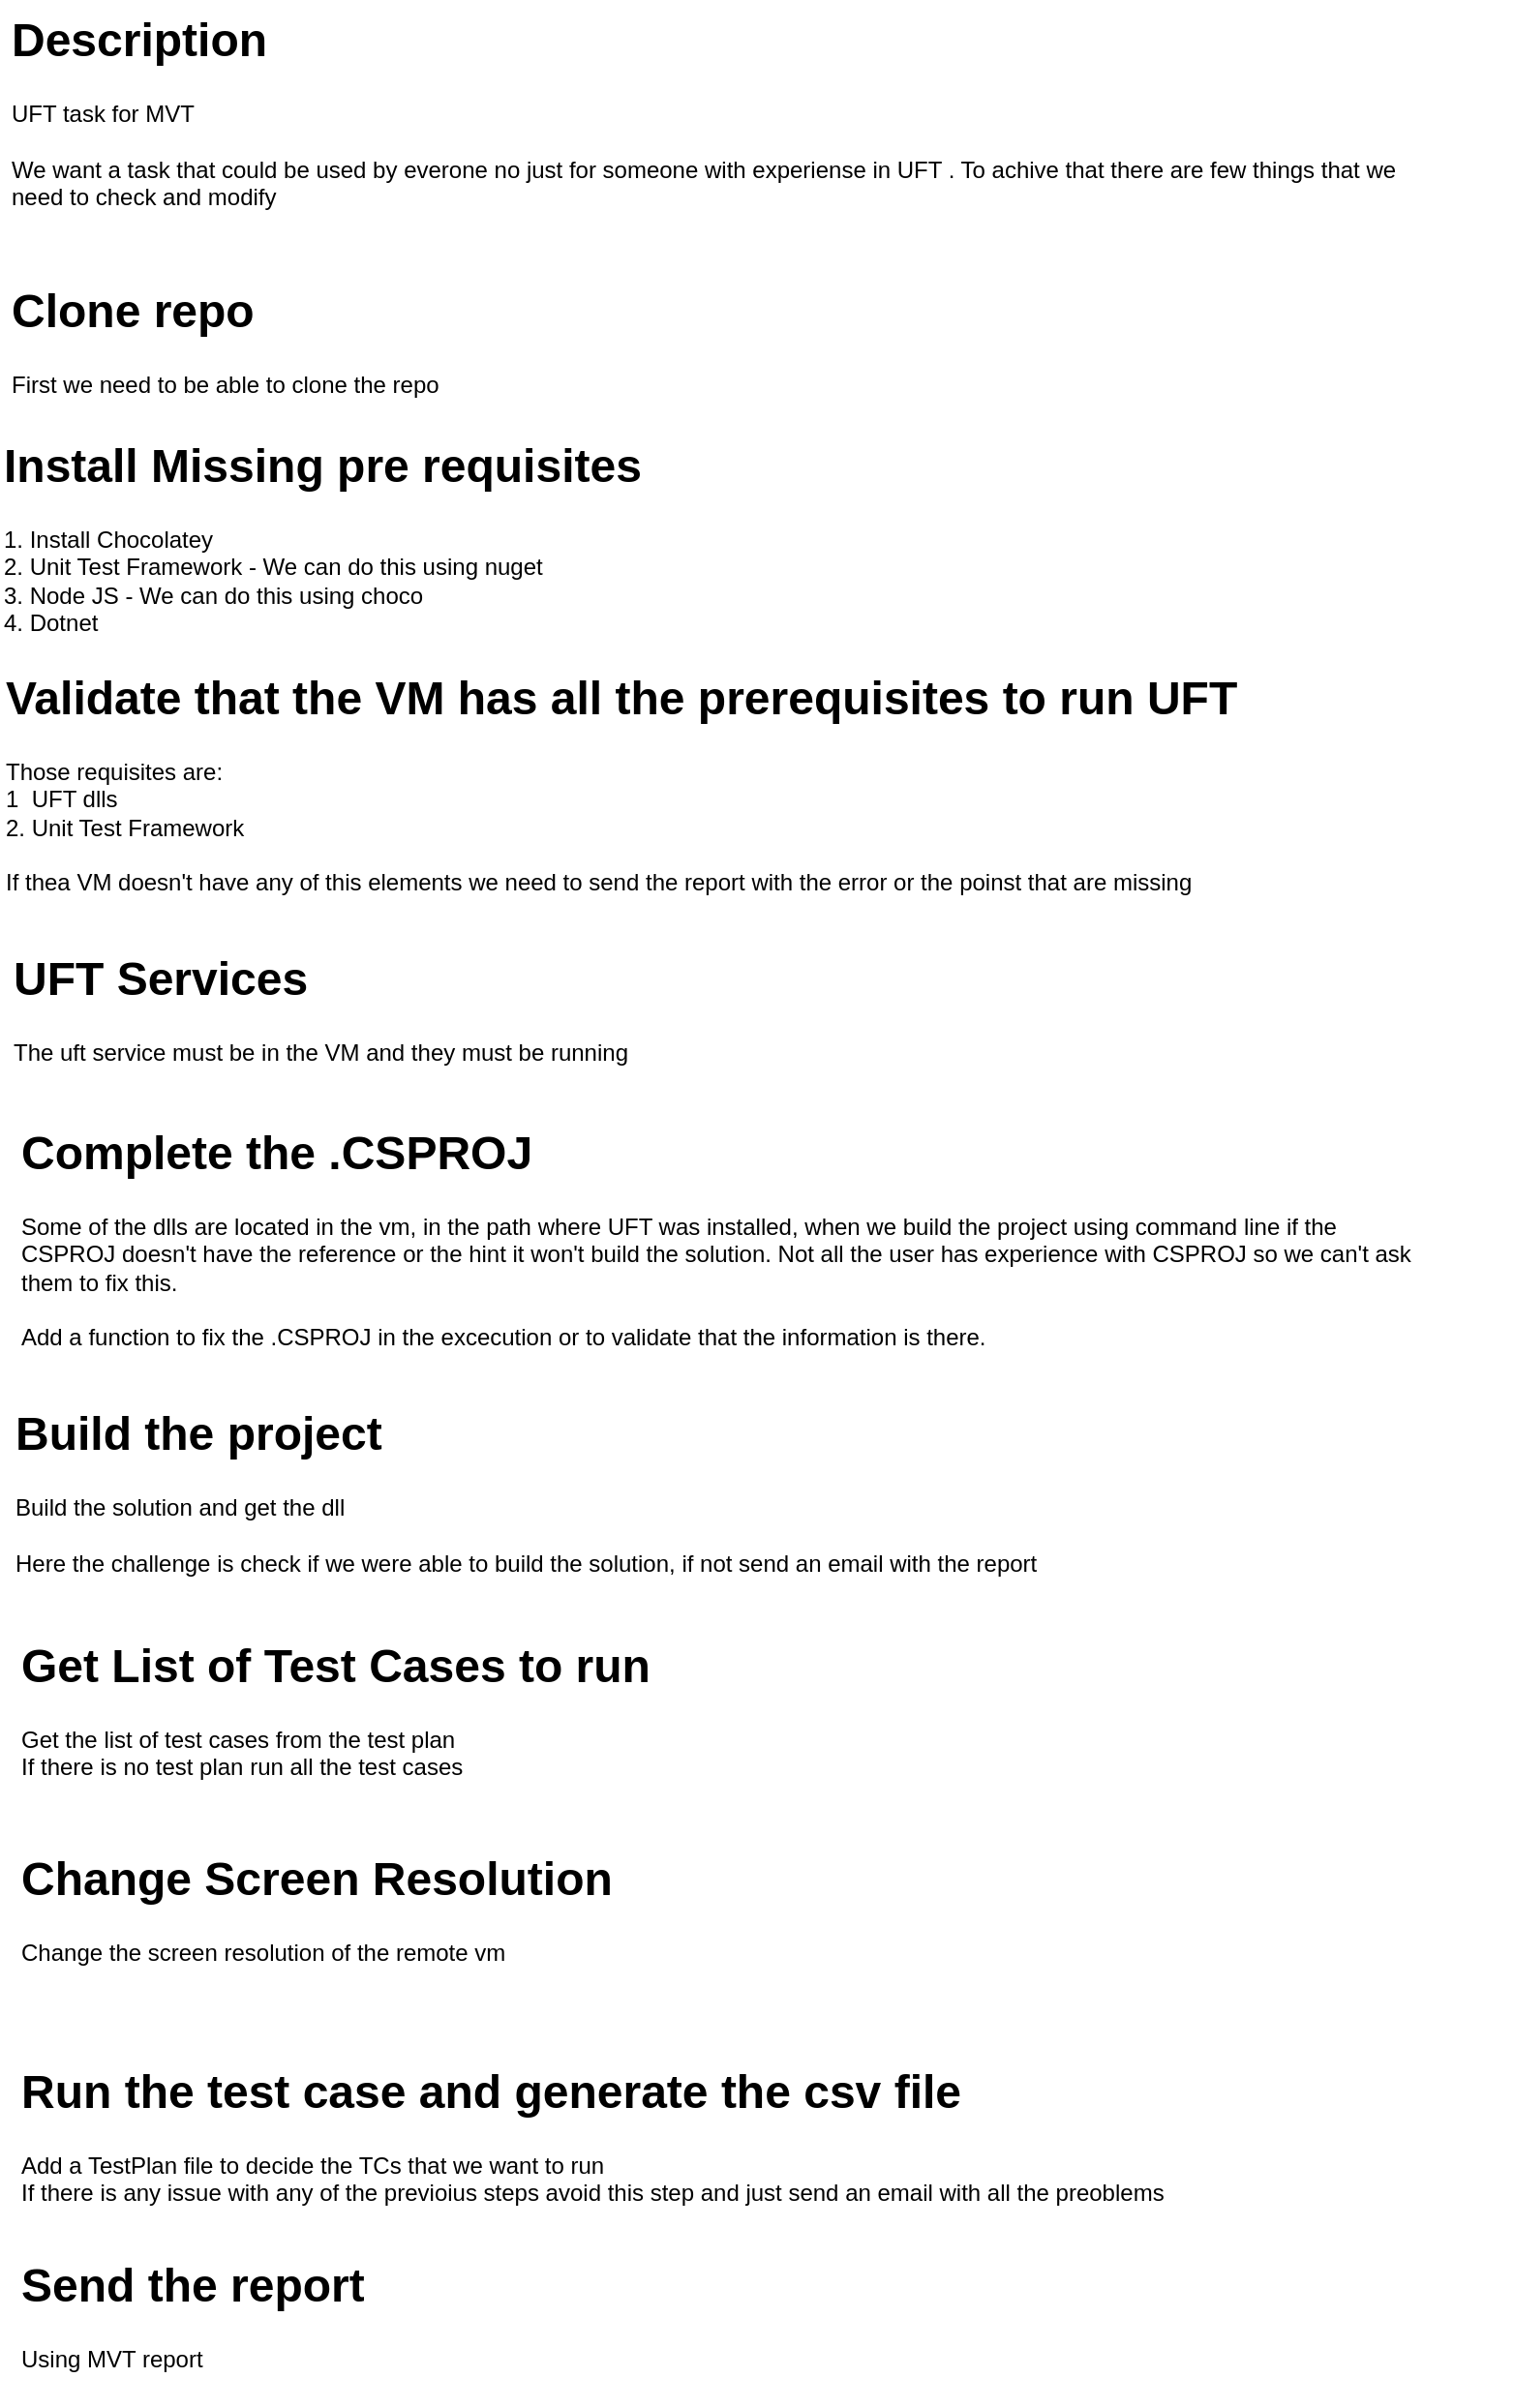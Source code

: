 <mxfile version="24.1.0" type="device" pages="2">
  <diagram name="Description" id="kpyFpb0iJtDKzTZqSPPz">
    <mxGraphModel dx="1434" dy="844" grid="1" gridSize="10" guides="1" tooltips="1" connect="1" arrows="1" fold="1" page="1" pageScale="1" pageWidth="850" pageHeight="1100" math="0" shadow="0">
      <root>
        <mxCell id="0" />
        <mxCell id="1" parent="0" />
        <mxCell id="MZutyhSX819T72aEWWCa-1" value="&lt;h1 style=&quot;margin-top: 0px;&quot;&gt;Description&lt;/h1&gt;&lt;div&gt;UFT task for MVT&lt;/div&gt;&lt;div&gt;&lt;br&gt;&lt;/div&gt;&lt;div&gt;We want a task that could be used by everone no just for someone with experiense in UFT . To achive that there are few things that we need to check and modify&lt;/div&gt;&lt;div&gt;&lt;br&gt;&lt;/div&gt;" style="text;html=1;whiteSpace=wrap;overflow=hidden;rounded=0;" parent="1" vertex="1">
          <mxGeometry x="40" y="40" width="740" height="120" as="geometry" />
        </mxCell>
        <mxCell id="MZutyhSX819T72aEWWCa-2" value="&lt;h1 style=&quot;margin-top: 0px;&quot;&gt;Clone repo&lt;/h1&gt;&lt;div&gt;First we need to be able to clone the repo&lt;/div&gt;" style="text;html=1;whiteSpace=wrap;overflow=hidden;rounded=0;" parent="1" vertex="1">
          <mxGeometry x="40" y="180" width="740" height="80" as="geometry" />
        </mxCell>
        <mxCell id="MZutyhSX819T72aEWWCa-3" value="&lt;h1 style=&quot;margin-top: 0px;&quot;&gt;Validate that the VM has all the prerequisites to run UFT&lt;/h1&gt;&lt;div&gt;Those requisites are:&lt;/div&gt;&lt;div&gt;&lt;span style=&quot;background-color: initial;&quot;&gt;1&amp;nbsp; UFT dlls&lt;/span&gt;&lt;/div&gt;&lt;div&gt;&lt;span style=&quot;background-color: initial;&quot;&gt;2. Unit Test Framework&lt;/span&gt;&lt;/div&gt;&lt;div&gt;&lt;br&gt;&lt;/div&gt;&lt;div&gt;If thea VM doesn&#39;t have any of this elements we need to send the report with the error or the poinst that are missing&lt;/div&gt;" style="text;html=1;whiteSpace=wrap;overflow=hidden;rounded=0;" parent="1" vertex="1">
          <mxGeometry x="37" y="380" width="780" height="145" as="geometry" />
        </mxCell>
        <mxCell id="MZutyhSX819T72aEWWCa-4" value="&lt;h1 style=&quot;margin-top: 0px;&quot;&gt;Complete the .CSPROJ&lt;/h1&gt;&lt;div&gt;Some of the dlls are located in the vm, in the path where UFT was installed, when we build the project using command line if the CSPROJ doesn&#39;t have the reference or the hint it won&#39;t build the solution. Not all the user has experience with CSPROJ so we can&#39;t ask them to fix this.&lt;/div&gt;&lt;div&gt;&lt;br&gt;&lt;/div&gt;&lt;div&gt;Add a function to fix the .CSPROJ in the excecution or to validate that the information is there.&amp;nbsp;&lt;/div&gt;" style="text;html=1;whiteSpace=wrap;overflow=hidden;rounded=0;" parent="1" vertex="1">
          <mxGeometry x="45" y="615" width="730" height="150" as="geometry" />
        </mxCell>
        <mxCell id="MZutyhSX819T72aEWWCa-6" value="&lt;h1 style=&quot;margin-top: 0px;&quot;&gt;Build the project&lt;/h1&gt;&lt;div&gt;Build the solution and get the dll&lt;/div&gt;&lt;div&gt;&lt;br&gt;&lt;/div&gt;&lt;div&gt;Here the challenge is check if we were able to build the solution, if not send an email with the report&lt;/div&gt;" style="text;html=1;whiteSpace=wrap;overflow=hidden;rounded=0;" parent="1" vertex="1">
          <mxGeometry x="42" y="760" width="770" height="120" as="geometry" />
        </mxCell>
        <mxCell id="MZutyhSX819T72aEWWCa-7" value="&lt;h1 style=&quot;margin-top: 0px;&quot;&gt;Run the test case and generate the csv file&lt;/h1&gt;&lt;div&gt;Add a TestPlan file to decide the TCs that we want to run&lt;/div&gt;&lt;div&gt;If there is any issue with any of the previoius steps avoid this step and just send an email with all the preoblems&lt;/div&gt;" style="text;html=1;whiteSpace=wrap;overflow=hidden;rounded=0;" parent="1" vertex="1">
          <mxGeometry x="45" y="1100" width="770" height="100" as="geometry" />
        </mxCell>
        <mxCell id="i_y81XxwsOdgUJL_hG4l-1" value="&lt;h1 style=&quot;margin-top: 0px;&quot;&gt;Install Missing pre requisites&lt;/h1&gt;&lt;div&gt;1. Install Chocolatey&lt;/div&gt;&lt;div&gt;2. Unit Test Framework - W&lt;span style=&quot;background-color: initial;&quot;&gt;e can do this using nuget&lt;/span&gt;&lt;/div&gt;&lt;div&gt;3. Node JS - We can do this using choco&lt;/div&gt;&lt;div&gt;4. Dotnet&lt;/div&gt;" style="text;html=1;whiteSpace=wrap;overflow=hidden;rounded=0;" parent="1" vertex="1">
          <mxGeometry x="36" y="260" width="760" height="120" as="geometry" />
        </mxCell>
        <mxCell id="7rnq9M52Hevn5cjbfYe5-1" value="&lt;h1 style=&quot;margin-top: 0px;&quot;&gt;Send the report&lt;/h1&gt;&lt;div&gt;Using MVT report&lt;/div&gt;" style="text;html=1;whiteSpace=wrap;overflow=hidden;rounded=0;" parent="1" vertex="1">
          <mxGeometry x="45" y="1200" width="747" height="80" as="geometry" />
        </mxCell>
        <mxCell id="voiCNQ6PNYEdRvmfcFp5-1" value="&lt;h1 style=&quot;margin-top: 0px;&quot;&gt;UFT Services&lt;/h1&gt;&lt;div&gt;The uft service must be in the VM and they must be running&lt;/div&gt;" style="text;html=1;whiteSpace=wrap;overflow=hidden;rounded=0;" parent="1" vertex="1">
          <mxGeometry x="41" y="525" width="750" height="90" as="geometry" />
        </mxCell>
        <mxCell id="vDwHp3_jsiQrzsLkWZ8--1" value="&lt;h1 style=&quot;margin-top: 0px;&quot;&gt;Change Screen Resolution&lt;/h1&gt;&lt;div&gt;Change the screen resolution of the remote vm&lt;/div&gt;" style="text;html=1;whiteSpace=wrap;overflow=hidden;rounded=0;" vertex="1" parent="1">
          <mxGeometry x="45" y="990" width="755" height="90" as="geometry" />
        </mxCell>
        <mxCell id="vDwHp3_jsiQrzsLkWZ8--2" value="&lt;h1 style=&quot;margin-top: 0px;&quot;&gt;Get List of Test Cases to run&lt;/h1&gt;&lt;div&gt;Get the list of test cases from the test plan&lt;/div&gt;&lt;div&gt;If there is no test plan run all the test cases&lt;/div&gt;" style="text;html=1;whiteSpace=wrap;overflow=hidden;rounded=0;" vertex="1" parent="1">
          <mxGeometry x="45" y="880" width="755" height="120" as="geometry" />
        </mxCell>
      </root>
    </mxGraphModel>
  </diagram>
  <diagram id="lbOOUkVt4JYEEISVCX1n" name="Diagram">
    <mxGraphModel dx="1434" dy="844" grid="1" gridSize="10" guides="1" tooltips="1" connect="1" arrows="1" fold="1" page="1" pageScale="1" pageWidth="850" pageHeight="1100" math="0" shadow="0">
      <root>
        <mxCell id="0" />
        <mxCell id="1" parent="0" />
        <mxCell id="5EkmZwmxeAxAU_YmFZFC-3" value="" style="edgeStyle=orthogonalEdgeStyle;rounded=0;orthogonalLoop=1;jettySize=auto;html=1;" parent="1" source="5EkmZwmxeAxAU_YmFZFC-1" target="5EkmZwmxeAxAU_YmFZFC-2" edge="1">
          <mxGeometry relative="1" as="geometry" />
        </mxCell>
        <mxCell id="5EkmZwmxeAxAU_YmFZFC-1" value="Start" style="ellipse;whiteSpace=wrap;html=1;aspect=fixed;" parent="1" vertex="1">
          <mxGeometry x="385" y="120" width="80" height="80" as="geometry" />
        </mxCell>
        <mxCell id="X4EmGsIvEUJp4LUA4y1e-2" value="" style="edgeStyle=orthogonalEdgeStyle;rounded=0;orthogonalLoop=1;jettySize=auto;html=1;" parent="1" source="5EkmZwmxeAxAU_YmFZFC-2" target="X4EmGsIvEUJp4LUA4y1e-1" edge="1">
          <mxGeometry relative="1" as="geometry" />
        </mxCell>
        <mxCell id="5EkmZwmxeAxAU_YmFZFC-2" value="Clone Repo" style="rounded=1;whiteSpace=wrap;html=1;" parent="1" vertex="1">
          <mxGeometry x="365" y="230" width="120" height="60" as="geometry" />
        </mxCell>
        <mxCell id="NOBS6tFadOEE8-lEBTn5-7" value="" style="edgeStyle=orthogonalEdgeStyle;rounded=0;orthogonalLoop=1;jettySize=auto;html=1;" parent="1" source="NOBS6tFadOEE8-lEBTn5-1" target="NOBS6tFadOEE8-lEBTn5-3" edge="1">
          <mxGeometry relative="1" as="geometry" />
        </mxCell>
        <mxCell id="NOBS6tFadOEE8-lEBTn5-1" value="Validate Requisites" style="rounded=1;whiteSpace=wrap;html=1;" parent="1" vertex="1">
          <mxGeometry x="365" y="430" width="120" height="60" as="geometry" />
        </mxCell>
        <mxCell id="NOBS6tFadOEE8-lEBTn5-5" value="" style="edgeStyle=orthogonalEdgeStyle;rounded=0;orthogonalLoop=1;jettySize=auto;html=1;" parent="1" source="NOBS6tFadOEE8-lEBTn5-3" target="NOBS6tFadOEE8-lEBTn5-4" edge="1">
          <mxGeometry relative="1" as="geometry" />
        </mxCell>
        <mxCell id="NOBS6tFadOEE8-lEBTn5-6" value="No" style="edgeLabel;html=1;align=center;verticalAlign=middle;resizable=0;points=[];" parent="NOBS6tFadOEE8-lEBTn5-5" vertex="1" connectable="0">
          <mxGeometry x="0.12" relative="1" as="geometry">
            <mxPoint as="offset" />
          </mxGeometry>
        </mxCell>
        <mxCell id="g3BkrWP3sSCiYwX-PHHs-2" value="" style="edgeStyle=orthogonalEdgeStyle;rounded=0;orthogonalLoop=1;jettySize=auto;html=1;" parent="1" source="NOBS6tFadOEE8-lEBTn5-3" target="g3BkrWP3sSCiYwX-PHHs-1" edge="1">
          <mxGeometry relative="1" as="geometry" />
        </mxCell>
        <mxCell id="NOBS6tFadOEE8-lEBTn5-3" value="All requistites?" style="rhombus;whiteSpace=wrap;html=1;" parent="1" vertex="1">
          <mxGeometry x="385" y="530" width="80" height="80" as="geometry" />
        </mxCell>
        <mxCell id="w1hZCFJD3-Y1V1owP_M0-18" style="edgeStyle=orthogonalEdgeStyle;rounded=0;orthogonalLoop=1;jettySize=auto;html=1;" parent="1" source="NOBS6tFadOEE8-lEBTn5-4" edge="1">
          <mxGeometry relative="1" as="geometry">
            <mxPoint x="750" y="570" as="targetPoint" />
          </mxGeometry>
        </mxCell>
        <mxCell id="NOBS6tFadOEE8-lEBTn5-4" value="Send Email with the problems" style="rounded=1;whiteSpace=wrap;html=1;" parent="1" vertex="1">
          <mxGeometry x="590" y="540" width="120" height="60" as="geometry" />
        </mxCell>
        <mxCell id="w1hZCFJD3-Y1V1owP_M0-2" value="" style="edgeStyle=orthogonalEdgeStyle;rounded=0;orthogonalLoop=1;jettySize=auto;html=1;" parent="1" source="NOBS6tFadOEE8-lEBTn5-8" target="w1hZCFJD3-Y1V1owP_M0-1" edge="1">
          <mxGeometry relative="1" as="geometry" />
        </mxCell>
        <mxCell id="NOBS6tFadOEE8-lEBTn5-8" value="Complete .csproj" style="rounded=1;whiteSpace=wrap;html=1;" parent="1" vertex="1">
          <mxGeometry x="365" y="870" width="120" height="60" as="geometry" />
        </mxCell>
        <mxCell id="w1hZCFJD3-Y1V1owP_M0-4" value="" style="edgeStyle=orthogonalEdgeStyle;rounded=0;orthogonalLoop=1;jettySize=auto;html=1;" parent="1" source="w1hZCFJD3-Y1V1owP_M0-1" target="w1hZCFJD3-Y1V1owP_M0-3" edge="1">
          <mxGeometry relative="1" as="geometry" />
        </mxCell>
        <mxCell id="w1hZCFJD3-Y1V1owP_M0-1" value="Build Solution" style="whiteSpace=wrap;html=1;rounded=1;" parent="1" vertex="1">
          <mxGeometry x="365" y="980" width="120" height="60" as="geometry" />
        </mxCell>
        <mxCell id="w1hZCFJD3-Y1V1owP_M0-7" style="edgeStyle=orthogonalEdgeStyle;rounded=0;orthogonalLoop=1;jettySize=auto;html=1;" parent="1" source="w1hZCFJD3-Y1V1owP_M0-3" target="w1hZCFJD3-Y1V1owP_M0-5" edge="1">
          <mxGeometry relative="1" as="geometry">
            <Array as="points">
              <mxPoint x="520" y="1130" />
              <mxPoint x="520" y="1130" />
            </Array>
          </mxGeometry>
        </mxCell>
        <mxCell id="w1hZCFJD3-Y1V1owP_M0-8" value="No" style="edgeLabel;html=1;align=center;verticalAlign=middle;resizable=0;points=[];" parent="w1hZCFJD3-Y1V1owP_M0-7" vertex="1" connectable="0">
          <mxGeometry x="-0.2" relative="1" as="geometry">
            <mxPoint as="offset" />
          </mxGeometry>
        </mxCell>
        <mxCell id="ARDYrOonU0yVxU-R9MbG-2" value="" style="edgeStyle=orthogonalEdgeStyle;rounded=0;orthogonalLoop=1;jettySize=auto;html=1;" edge="1" parent="1" source="w1hZCFJD3-Y1V1owP_M0-3" target="ARDYrOonU0yVxU-R9MbG-1">
          <mxGeometry relative="1" as="geometry" />
        </mxCell>
        <mxCell id="w1hZCFJD3-Y1V1owP_M0-3" value="Problems?" style="rhombus;whiteSpace=wrap;html=1;" parent="1" vertex="1">
          <mxGeometry x="385" y="1090" width="80" height="80" as="geometry" />
        </mxCell>
        <mxCell id="w1hZCFJD3-Y1V1owP_M0-19" style="edgeStyle=orthogonalEdgeStyle;rounded=0;orthogonalLoop=1;jettySize=auto;html=1;entryX=0;entryY=0.5;entryDx=0;entryDy=0;" parent="1" source="w1hZCFJD3-Y1V1owP_M0-5" target="w1hZCFJD3-Y1V1owP_M0-16" edge="1">
          <mxGeometry relative="1" as="geometry" />
        </mxCell>
        <mxCell id="w1hZCFJD3-Y1V1owP_M0-5" value="Send email with the problems" style="rounded=1;whiteSpace=wrap;html=1;" parent="1" vertex="1">
          <mxGeometry x="590" y="1100" width="120" height="60" as="geometry" />
        </mxCell>
        <mxCell id="w1hZCFJD3-Y1V1owP_M0-12" value="" style="edgeStyle=orthogonalEdgeStyle;rounded=0;orthogonalLoop=1;jettySize=auto;html=1;" parent="1" source="w1hZCFJD3-Y1V1owP_M0-9" target="w1hZCFJD3-Y1V1owP_M0-11" edge="1">
          <mxGeometry relative="1" as="geometry" />
        </mxCell>
        <mxCell id="w1hZCFJD3-Y1V1owP_M0-9" value="Run Test Cases" style="rounded=1;whiteSpace=wrap;html=1;" parent="1" vertex="1">
          <mxGeometry x="365" y="1380" width="120" height="60" as="geometry" />
        </mxCell>
        <mxCell id="w1hZCFJD3-Y1V1owP_M0-14" value="" style="edgeStyle=orthogonalEdgeStyle;rounded=0;orthogonalLoop=1;jettySize=auto;html=1;" parent="1" source="w1hZCFJD3-Y1V1owP_M0-11" target="w1hZCFJD3-Y1V1owP_M0-13" edge="1">
          <mxGeometry relative="1" as="geometry" />
        </mxCell>
        <mxCell id="w1hZCFJD3-Y1V1owP_M0-11" value="Generate MVT report" style="whiteSpace=wrap;html=1;rounded=1;" parent="1" vertex="1">
          <mxGeometry x="365" y="1480" width="120" height="60" as="geometry" />
        </mxCell>
        <mxCell id="w1hZCFJD3-Y1V1owP_M0-20" style="edgeStyle=orthogonalEdgeStyle;rounded=0;orthogonalLoop=1;jettySize=auto;html=1;entryX=0.5;entryY=0;entryDx=0;entryDy=0;" parent="1" source="w1hZCFJD3-Y1V1owP_M0-13" target="w1hZCFJD3-Y1V1owP_M0-15" edge="1">
          <mxGeometry relative="1" as="geometry" />
        </mxCell>
        <mxCell id="w1hZCFJD3-Y1V1owP_M0-13" value="Send Report" style="rounded=1;whiteSpace=wrap;html=1;" parent="1" vertex="1">
          <mxGeometry x="365" y="1590" width="120" height="60" as="geometry" />
        </mxCell>
        <mxCell id="w1hZCFJD3-Y1V1owP_M0-15" value="" style="ellipse;html=1;shape=endState;fillColor=#000000;strokeColor=#ff0000;" parent="1" vertex="1">
          <mxGeometry x="410" y="1710" width="30" height="30" as="geometry" />
        </mxCell>
        <mxCell id="w1hZCFJD3-Y1V1owP_M0-16" value="" style="ellipse;html=1;shape=endState;fillColor=#000000;strokeColor=#ff0000;" parent="1" vertex="1">
          <mxGeometry x="770" y="1115" width="30" height="30" as="geometry" />
        </mxCell>
        <mxCell id="w1hZCFJD3-Y1V1owP_M0-17" value="" style="ellipse;html=1;shape=endState;fillColor=#000000;strokeColor=#ff0000;" parent="1" vertex="1">
          <mxGeometry x="760" y="555" width="30" height="30" as="geometry" />
        </mxCell>
        <mxCell id="X4EmGsIvEUJp4LUA4y1e-3" value="" style="edgeStyle=orthogonalEdgeStyle;rounded=0;orthogonalLoop=1;jettySize=auto;html=1;" parent="1" source="X4EmGsIvEUJp4LUA4y1e-1" target="NOBS6tFadOEE8-lEBTn5-1" edge="1">
          <mxGeometry relative="1" as="geometry" />
        </mxCell>
        <mxCell id="X4EmGsIvEUJp4LUA4y1e-1" value="Install Prerequisites" style="rounded=1;whiteSpace=wrap;html=1;" parent="1" vertex="1">
          <mxGeometry x="365" y="330" width="120" height="60" as="geometry" />
        </mxCell>
        <mxCell id="g3BkrWP3sSCiYwX-PHHs-5" value="" style="edgeStyle=orthogonalEdgeStyle;rounded=0;orthogonalLoop=1;jettySize=auto;html=1;" parent="1" source="g3BkrWP3sSCiYwX-PHHs-1" target="g3BkrWP3sSCiYwX-PHHs-4" edge="1">
          <mxGeometry relative="1" as="geometry" />
        </mxCell>
        <mxCell id="g3BkrWP3sSCiYwX-PHHs-1" value="Validate Services" style="rounded=1;whiteSpace=wrap;html=1;" parent="1" vertex="1">
          <mxGeometry x="365" y="650" width="120" height="60" as="geometry" />
        </mxCell>
        <mxCell id="g3BkrWP3sSCiYwX-PHHs-7" value="" style="edgeStyle=orthogonalEdgeStyle;rounded=0;orthogonalLoop=1;jettySize=auto;html=1;" parent="1" source="g3BkrWP3sSCiYwX-PHHs-4" target="g3BkrWP3sSCiYwX-PHHs-6" edge="1">
          <mxGeometry relative="1" as="geometry" />
        </mxCell>
        <mxCell id="g3BkrWP3sSCiYwX-PHHs-11" value="No" style="edgeLabel;html=1;align=center;verticalAlign=middle;resizable=0;points=[];" parent="g3BkrWP3sSCiYwX-PHHs-7" vertex="1" connectable="0">
          <mxGeometry x="-0.104" y="-4" relative="1" as="geometry">
            <mxPoint as="offset" />
          </mxGeometry>
        </mxCell>
        <mxCell id="g3BkrWP3sSCiYwX-PHHs-10" value="" style="edgeStyle=orthogonalEdgeStyle;rounded=0;orthogonalLoop=1;jettySize=auto;html=1;" parent="1" source="g3BkrWP3sSCiYwX-PHHs-4" target="NOBS6tFadOEE8-lEBTn5-8" edge="1">
          <mxGeometry relative="1" as="geometry" />
        </mxCell>
        <mxCell id="g3BkrWP3sSCiYwX-PHHs-4" value="runnign" style="rhombus;whiteSpace=wrap;html=1;" parent="1" vertex="1">
          <mxGeometry x="385" y="760" width="80" height="80" as="geometry" />
        </mxCell>
        <mxCell id="g3BkrWP3sSCiYwX-PHHs-9" value="" style="edgeStyle=orthogonalEdgeStyle;rounded=0;orthogonalLoop=1;jettySize=auto;html=1;" parent="1" source="g3BkrWP3sSCiYwX-PHHs-6" target="g3BkrWP3sSCiYwX-PHHs-8" edge="1">
          <mxGeometry relative="1" as="geometry" />
        </mxCell>
        <mxCell id="g3BkrWP3sSCiYwX-PHHs-6" value="Send Email with the problems" style="rounded=1;whiteSpace=wrap;html=1;" parent="1" vertex="1">
          <mxGeometry x="590" y="770" width="120" height="60" as="geometry" />
        </mxCell>
        <mxCell id="g3BkrWP3sSCiYwX-PHHs-8" value="" style="ellipse;html=1;shape=endState;fillColor=#000000;strokeColor=#ff0000;" parent="1" vertex="1">
          <mxGeometry x="750" y="785" width="30" height="30" as="geometry" />
        </mxCell>
        <mxCell id="ARDYrOonU0yVxU-R9MbG-6" value="" style="edgeStyle=orthogonalEdgeStyle;rounded=0;orthogonalLoop=1;jettySize=auto;html=1;" edge="1" parent="1" source="ARDYrOonU0yVxU-R9MbG-1" target="ARDYrOonU0yVxU-R9MbG-5">
          <mxGeometry relative="1" as="geometry" />
        </mxCell>
        <mxCell id="ARDYrOonU0yVxU-R9MbG-1" value="Get Test Plan" style="rounded=1;whiteSpace=wrap;html=1;" vertex="1" parent="1">
          <mxGeometry x="365" y="1200" width="120" height="60" as="geometry" />
        </mxCell>
        <mxCell id="ARDYrOonU0yVxU-R9MbG-7" value="" style="edgeStyle=orthogonalEdgeStyle;rounded=0;orthogonalLoop=1;jettySize=auto;html=1;" edge="1" parent="1" source="ARDYrOonU0yVxU-R9MbG-5" target="w1hZCFJD3-Y1V1owP_M0-9">
          <mxGeometry relative="1" as="geometry" />
        </mxCell>
        <mxCell id="ARDYrOonU0yVxU-R9MbG-5" value="Change Screen Resolution" style="rounded=1;whiteSpace=wrap;html=1;" vertex="1" parent="1">
          <mxGeometry x="365" y="1290" width="120" height="60" as="geometry" />
        </mxCell>
      </root>
    </mxGraphModel>
  </diagram>
</mxfile>
